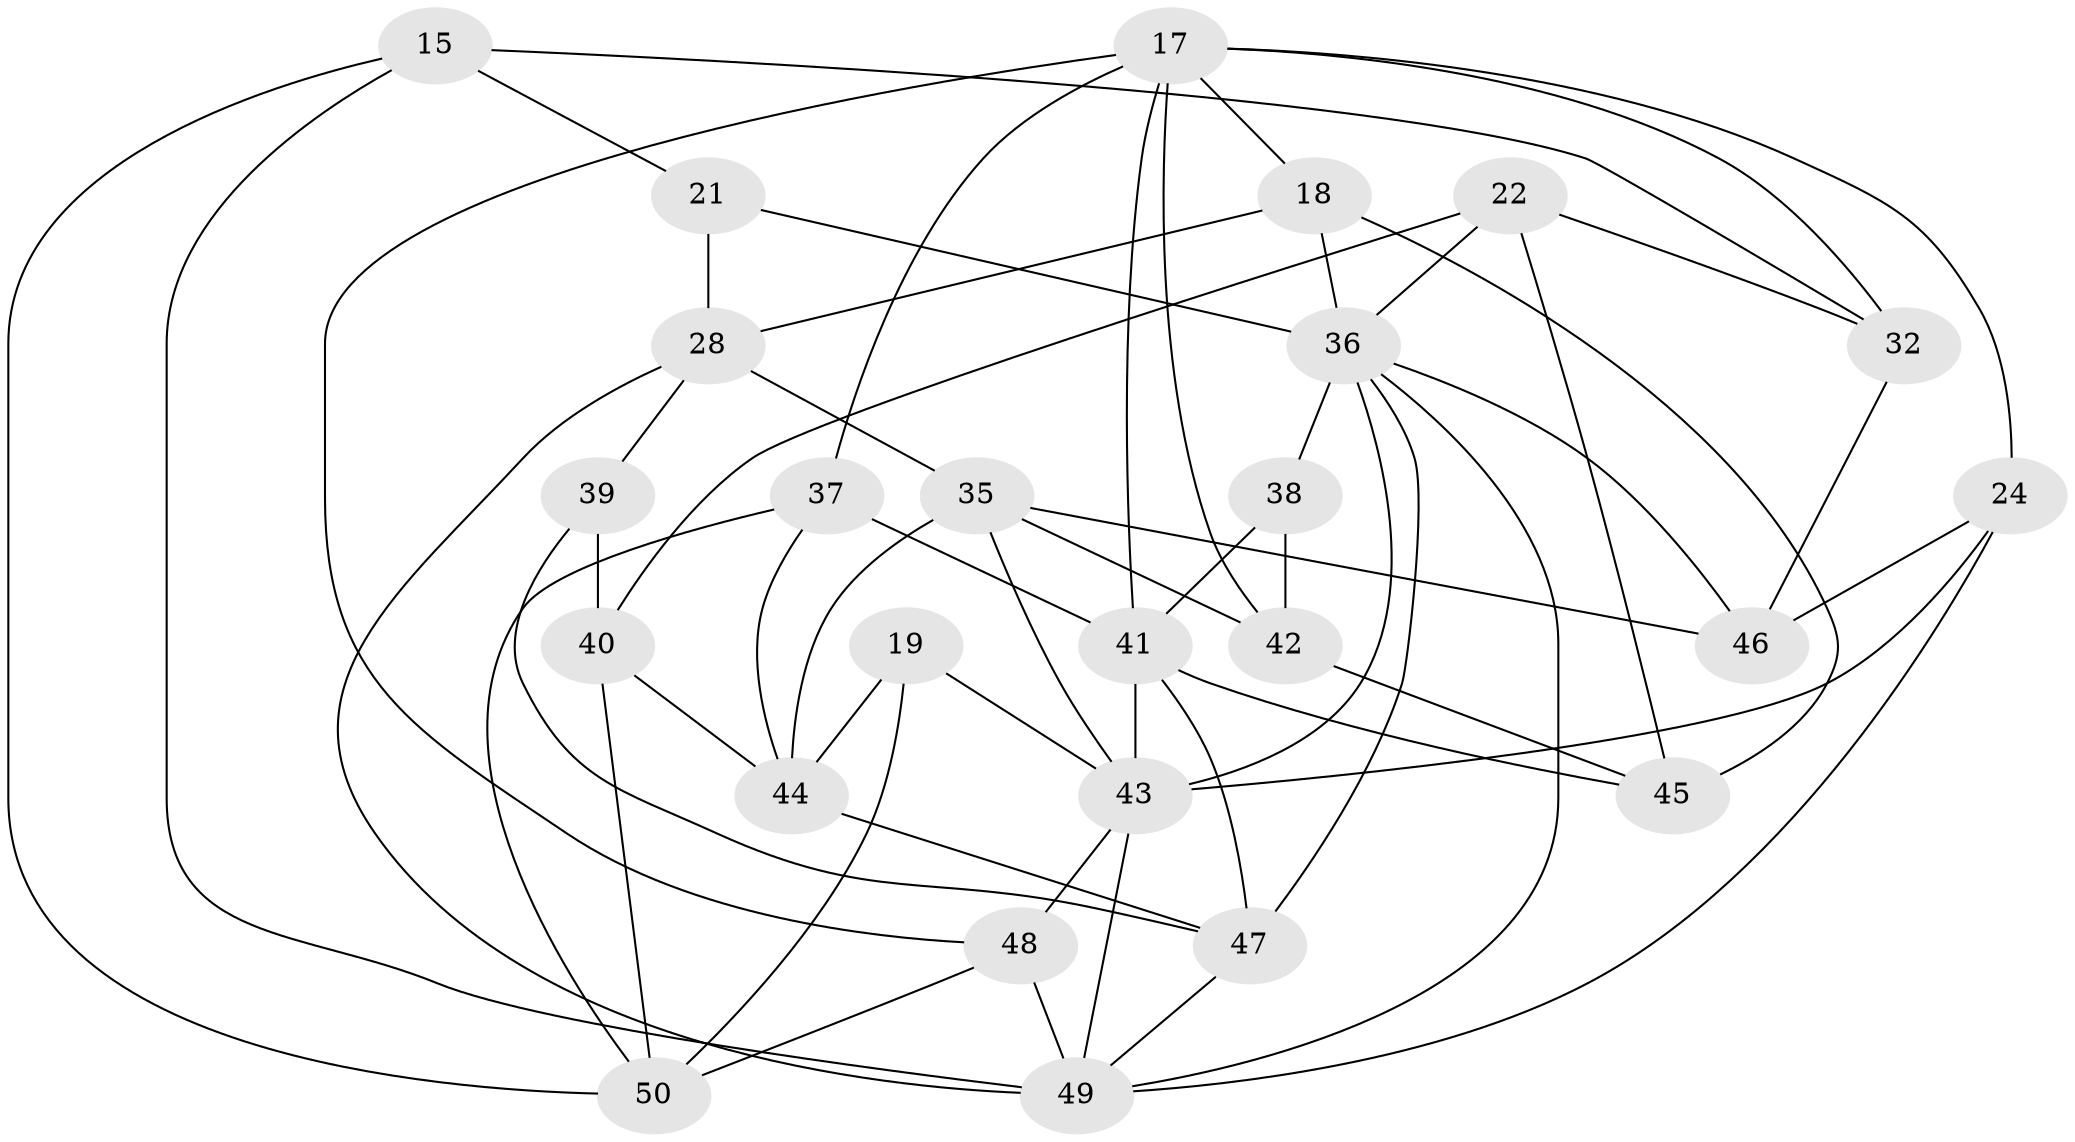 // original degree distribution, {4: 1.0}
// Generated by graph-tools (version 1.1) at 2025/59/03/09/25 04:59:31]
// undirected, 25 vertices, 58 edges
graph export_dot {
graph [start="1"]
  node [color=gray90,style=filled];
  15;
  17 [super="+4+8"];
  18;
  19;
  21;
  22;
  24;
  28 [super="+1"];
  32;
  35 [super="+12+31"];
  36 [super="+34"];
  37;
  38 [super="+25"];
  39;
  40 [super="+7"];
  41 [super="+14+33"];
  42 [super="+26"];
  43 [super="+10+23+29"];
  44 [super="+27"];
  45;
  46;
  47 [super="+20"];
  48 [super="+13"];
  49 [super="+3+11+30"];
  50 [super="+9"];
  15 -- 32;
  15 -- 21;
  15 -- 50;
  15 -- 49;
  17 -- 37;
  17 -- 24;
  17 -- 18;
  17 -- 42 [weight=2];
  17 -- 32;
  17 -- 48;
  17 -- 41;
  18 -- 45;
  18 -- 36;
  18 -- 28;
  19 -- 50 [weight=2];
  19 -- 44;
  19 -- 43;
  21 -- 28 [weight=2];
  21 -- 36;
  22 -- 32;
  22 -- 45;
  22 -- 40;
  22 -- 36;
  24 -- 49;
  24 -- 46;
  24 -- 43;
  28 -- 39;
  28 -- 35;
  28 -- 49;
  32 -- 46;
  35 -- 44 [weight=3];
  35 -- 46;
  35 -- 42 [weight=2];
  35 -- 43;
  36 -- 38 [weight=3];
  36 -- 49;
  36 -- 46;
  36 -- 47;
  36 -- 43;
  37 -- 50;
  37 -- 44;
  37 -- 41;
  38 -- 41 [weight=2];
  38 -- 42;
  39 -- 40 [weight=2];
  39 -- 47;
  40 -- 44 [weight=2];
  40 -- 50;
  41 -- 47;
  41 -- 43 [weight=4];
  41 -- 45;
  42 -- 45;
  43 -- 48;
  43 -- 49;
  44 -- 47;
  47 -- 49 [weight=2];
  48 -- 49 [weight=3];
  48 -- 50;
}
